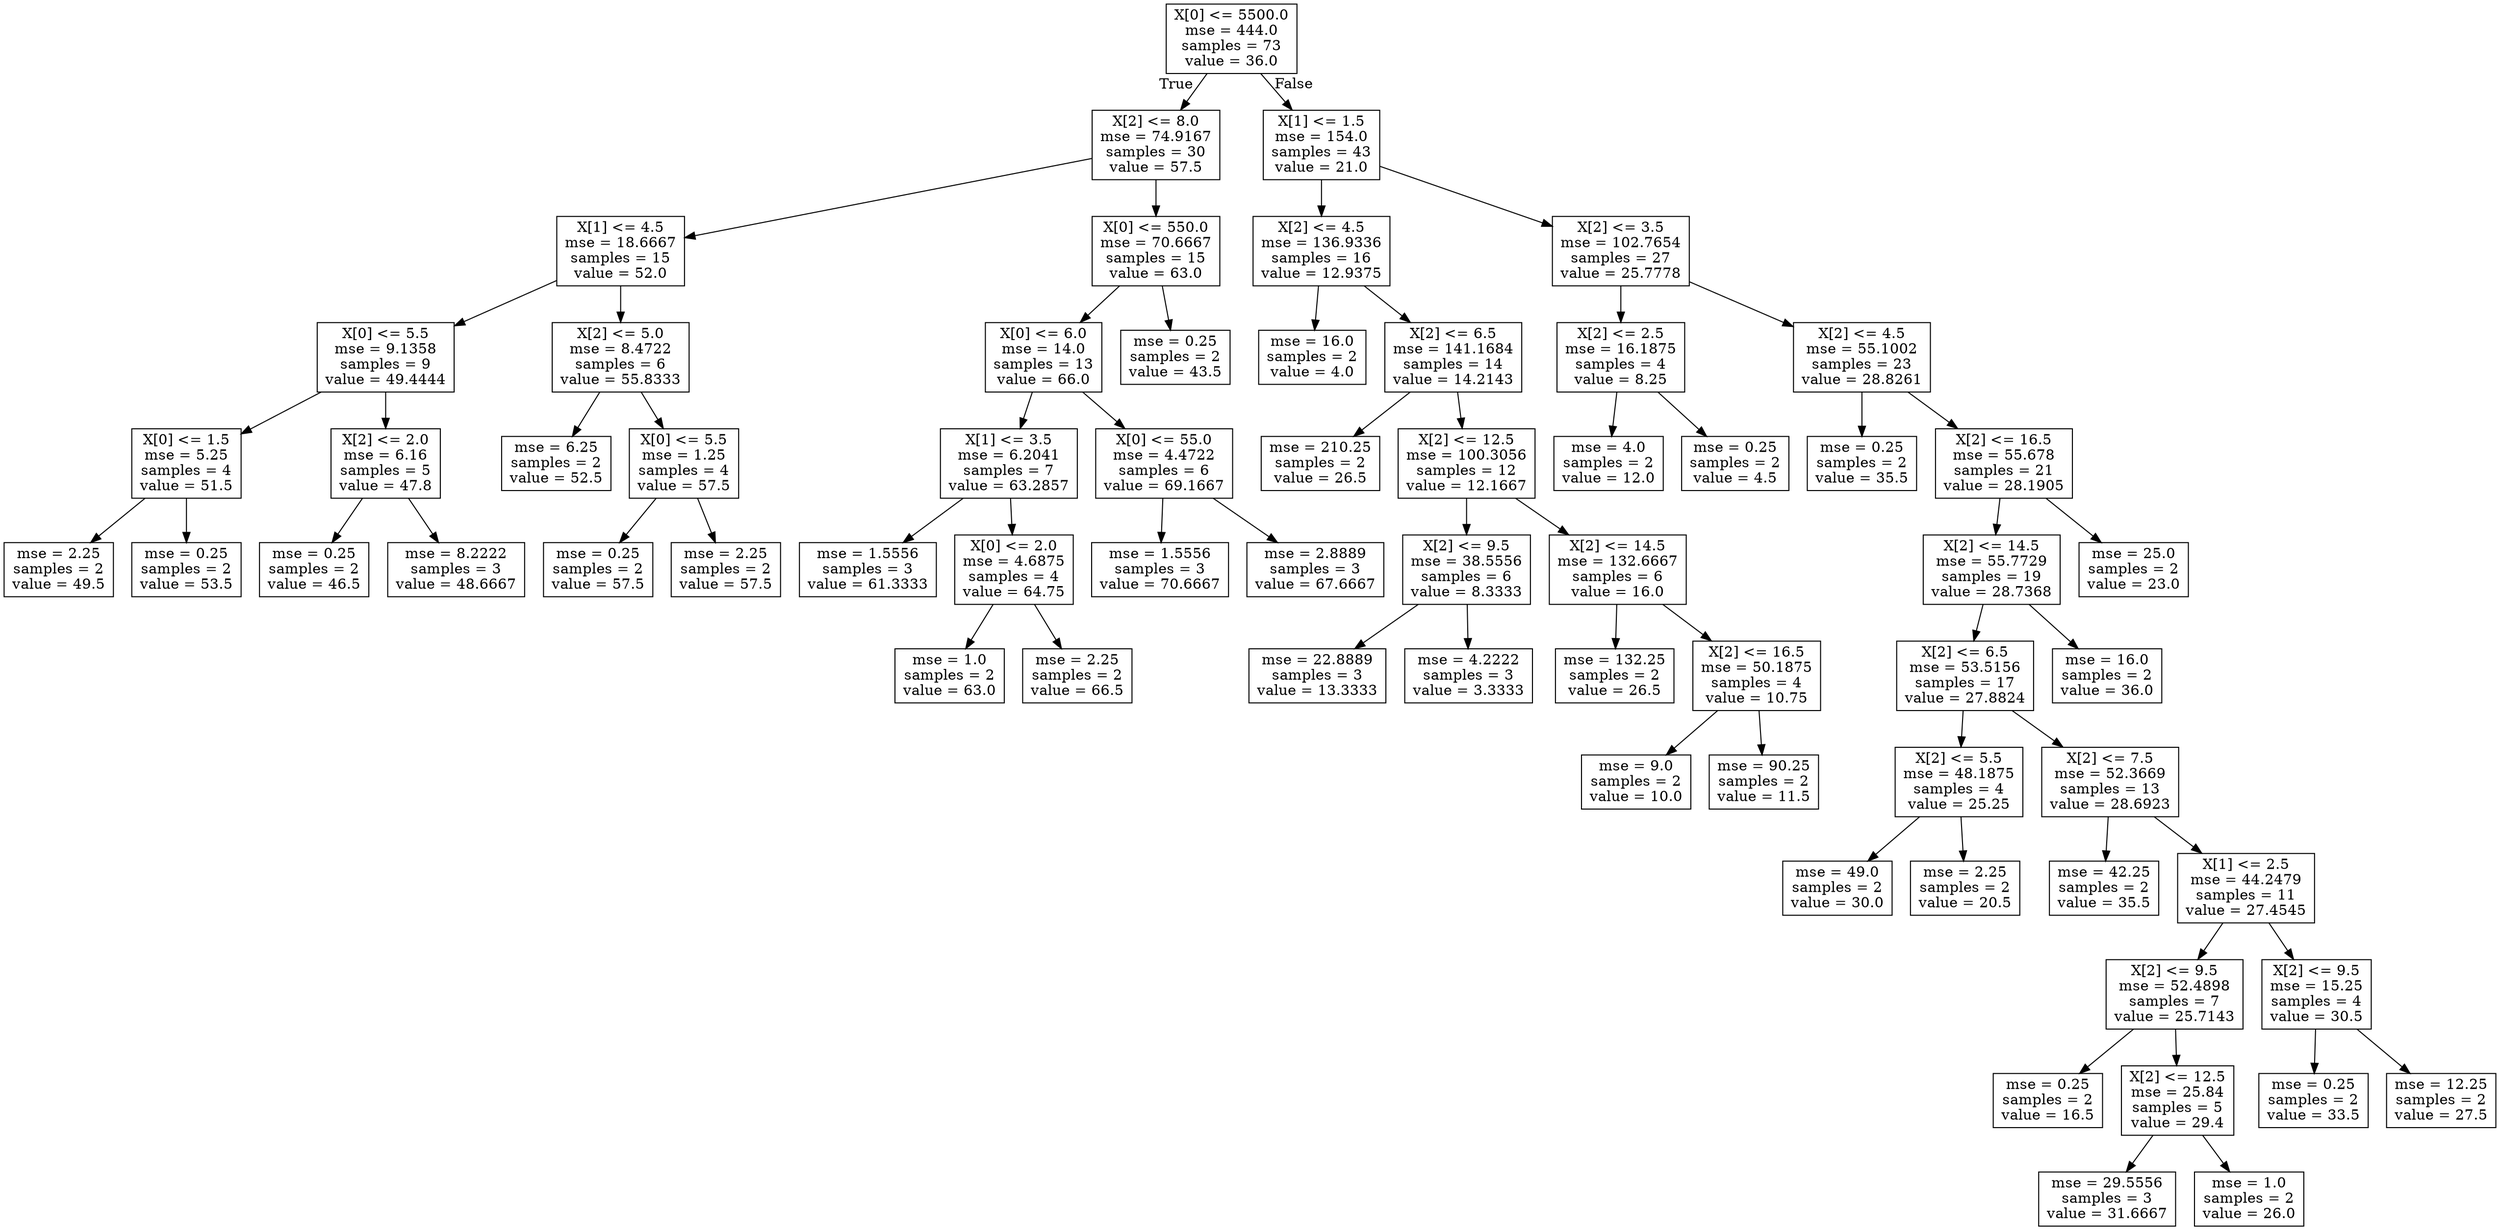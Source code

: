 digraph Tree {
node [shape=box] ;
0 [label="X[0] <= 5500.0\nmse = 444.0\nsamples = 73\nvalue = 36.0"] ;
1 [label="X[2] <= 8.0\nmse = 74.9167\nsamples = 30\nvalue = 57.5"] ;
0 -> 1 [labeldistance=2.5, labelangle=45, headlabel="True"] ;
2 [label="X[1] <= 4.5\nmse = 18.6667\nsamples = 15\nvalue = 52.0"] ;
1 -> 2 ;
3 [label="X[0] <= 5.5\nmse = 9.1358\nsamples = 9\nvalue = 49.4444"] ;
2 -> 3 ;
4 [label="X[0] <= 1.5\nmse = 5.25\nsamples = 4\nvalue = 51.5"] ;
3 -> 4 ;
5 [label="mse = 2.25\nsamples = 2\nvalue = 49.5"] ;
4 -> 5 ;
6 [label="mse = 0.25\nsamples = 2\nvalue = 53.5"] ;
4 -> 6 ;
7 [label="X[2] <= 2.0\nmse = 6.16\nsamples = 5\nvalue = 47.8"] ;
3 -> 7 ;
8 [label="mse = 0.25\nsamples = 2\nvalue = 46.5"] ;
7 -> 8 ;
9 [label="mse = 8.2222\nsamples = 3\nvalue = 48.6667"] ;
7 -> 9 ;
10 [label="X[2] <= 5.0\nmse = 8.4722\nsamples = 6\nvalue = 55.8333"] ;
2 -> 10 ;
11 [label="mse = 6.25\nsamples = 2\nvalue = 52.5"] ;
10 -> 11 ;
12 [label="X[0] <= 5.5\nmse = 1.25\nsamples = 4\nvalue = 57.5"] ;
10 -> 12 ;
13 [label="mse = 0.25\nsamples = 2\nvalue = 57.5"] ;
12 -> 13 ;
14 [label="mse = 2.25\nsamples = 2\nvalue = 57.5"] ;
12 -> 14 ;
15 [label="X[0] <= 550.0\nmse = 70.6667\nsamples = 15\nvalue = 63.0"] ;
1 -> 15 ;
16 [label="X[0] <= 6.0\nmse = 14.0\nsamples = 13\nvalue = 66.0"] ;
15 -> 16 ;
17 [label="X[1] <= 3.5\nmse = 6.2041\nsamples = 7\nvalue = 63.2857"] ;
16 -> 17 ;
18 [label="mse = 1.5556\nsamples = 3\nvalue = 61.3333"] ;
17 -> 18 ;
19 [label="X[0] <= 2.0\nmse = 4.6875\nsamples = 4\nvalue = 64.75"] ;
17 -> 19 ;
20 [label="mse = 1.0\nsamples = 2\nvalue = 63.0"] ;
19 -> 20 ;
21 [label="mse = 2.25\nsamples = 2\nvalue = 66.5"] ;
19 -> 21 ;
22 [label="X[0] <= 55.0\nmse = 4.4722\nsamples = 6\nvalue = 69.1667"] ;
16 -> 22 ;
23 [label="mse = 1.5556\nsamples = 3\nvalue = 70.6667"] ;
22 -> 23 ;
24 [label="mse = 2.8889\nsamples = 3\nvalue = 67.6667"] ;
22 -> 24 ;
25 [label="mse = 0.25\nsamples = 2\nvalue = 43.5"] ;
15 -> 25 ;
26 [label="X[1] <= 1.5\nmse = 154.0\nsamples = 43\nvalue = 21.0"] ;
0 -> 26 [labeldistance=2.5, labelangle=-45, headlabel="False"] ;
27 [label="X[2] <= 4.5\nmse = 136.9336\nsamples = 16\nvalue = 12.9375"] ;
26 -> 27 ;
28 [label="mse = 16.0\nsamples = 2\nvalue = 4.0"] ;
27 -> 28 ;
29 [label="X[2] <= 6.5\nmse = 141.1684\nsamples = 14\nvalue = 14.2143"] ;
27 -> 29 ;
30 [label="mse = 210.25\nsamples = 2\nvalue = 26.5"] ;
29 -> 30 ;
31 [label="X[2] <= 12.5\nmse = 100.3056\nsamples = 12\nvalue = 12.1667"] ;
29 -> 31 ;
32 [label="X[2] <= 9.5\nmse = 38.5556\nsamples = 6\nvalue = 8.3333"] ;
31 -> 32 ;
33 [label="mse = 22.8889\nsamples = 3\nvalue = 13.3333"] ;
32 -> 33 ;
34 [label="mse = 4.2222\nsamples = 3\nvalue = 3.3333"] ;
32 -> 34 ;
35 [label="X[2] <= 14.5\nmse = 132.6667\nsamples = 6\nvalue = 16.0"] ;
31 -> 35 ;
36 [label="mse = 132.25\nsamples = 2\nvalue = 26.5"] ;
35 -> 36 ;
37 [label="X[2] <= 16.5\nmse = 50.1875\nsamples = 4\nvalue = 10.75"] ;
35 -> 37 ;
38 [label="mse = 9.0\nsamples = 2\nvalue = 10.0"] ;
37 -> 38 ;
39 [label="mse = 90.25\nsamples = 2\nvalue = 11.5"] ;
37 -> 39 ;
40 [label="X[2] <= 3.5\nmse = 102.7654\nsamples = 27\nvalue = 25.7778"] ;
26 -> 40 ;
41 [label="X[2] <= 2.5\nmse = 16.1875\nsamples = 4\nvalue = 8.25"] ;
40 -> 41 ;
42 [label="mse = 4.0\nsamples = 2\nvalue = 12.0"] ;
41 -> 42 ;
43 [label="mse = 0.25\nsamples = 2\nvalue = 4.5"] ;
41 -> 43 ;
44 [label="X[2] <= 4.5\nmse = 55.1002\nsamples = 23\nvalue = 28.8261"] ;
40 -> 44 ;
45 [label="mse = 0.25\nsamples = 2\nvalue = 35.5"] ;
44 -> 45 ;
46 [label="X[2] <= 16.5\nmse = 55.678\nsamples = 21\nvalue = 28.1905"] ;
44 -> 46 ;
47 [label="X[2] <= 14.5\nmse = 55.7729\nsamples = 19\nvalue = 28.7368"] ;
46 -> 47 ;
48 [label="X[2] <= 6.5\nmse = 53.5156\nsamples = 17\nvalue = 27.8824"] ;
47 -> 48 ;
49 [label="X[2] <= 5.5\nmse = 48.1875\nsamples = 4\nvalue = 25.25"] ;
48 -> 49 ;
50 [label="mse = 49.0\nsamples = 2\nvalue = 30.0"] ;
49 -> 50 ;
51 [label="mse = 2.25\nsamples = 2\nvalue = 20.5"] ;
49 -> 51 ;
52 [label="X[2] <= 7.5\nmse = 52.3669\nsamples = 13\nvalue = 28.6923"] ;
48 -> 52 ;
53 [label="mse = 42.25\nsamples = 2\nvalue = 35.5"] ;
52 -> 53 ;
54 [label="X[1] <= 2.5\nmse = 44.2479\nsamples = 11\nvalue = 27.4545"] ;
52 -> 54 ;
55 [label="X[2] <= 9.5\nmse = 52.4898\nsamples = 7\nvalue = 25.7143"] ;
54 -> 55 ;
56 [label="mse = 0.25\nsamples = 2\nvalue = 16.5"] ;
55 -> 56 ;
57 [label="X[2] <= 12.5\nmse = 25.84\nsamples = 5\nvalue = 29.4"] ;
55 -> 57 ;
58 [label="mse = 29.5556\nsamples = 3\nvalue = 31.6667"] ;
57 -> 58 ;
59 [label="mse = 1.0\nsamples = 2\nvalue = 26.0"] ;
57 -> 59 ;
60 [label="X[2] <= 9.5\nmse = 15.25\nsamples = 4\nvalue = 30.5"] ;
54 -> 60 ;
61 [label="mse = 0.25\nsamples = 2\nvalue = 33.5"] ;
60 -> 61 ;
62 [label="mse = 12.25\nsamples = 2\nvalue = 27.5"] ;
60 -> 62 ;
63 [label="mse = 16.0\nsamples = 2\nvalue = 36.0"] ;
47 -> 63 ;
64 [label="mse = 25.0\nsamples = 2\nvalue = 23.0"] ;
46 -> 64 ;
}
